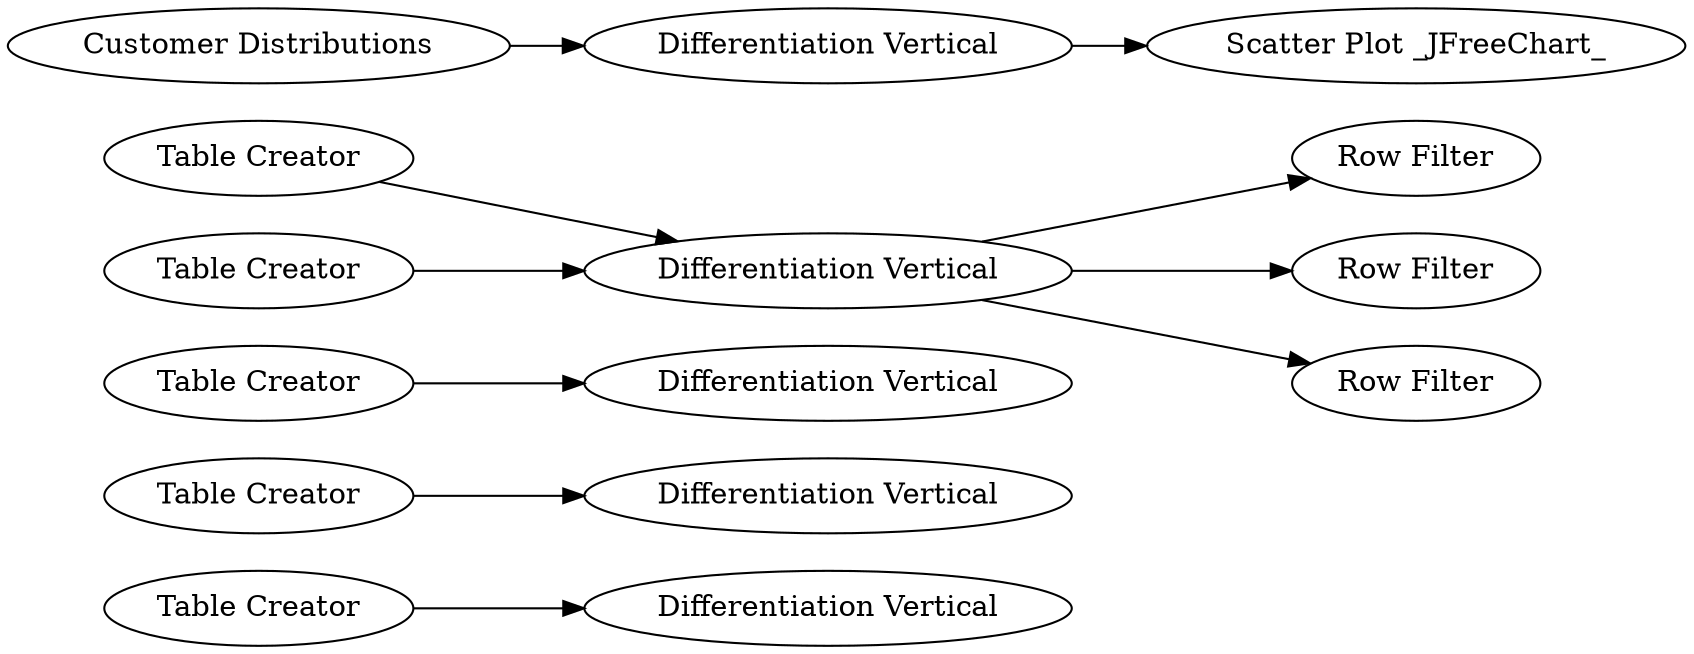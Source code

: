 digraph {
	1 [label="Differentiation Vertical"]
	2 [label="Table Creator"]
	3 [label="Differentiation Vertical"]
	4 [label="Table Creator"]
	5 [label="Differentiation Vertical"]
	6 [label="Table Creator"]
	7 [label="Table Creator"]
	8 [label="Differentiation Vertical"]
	9 [label="Table Creator"]
	10 [label="Row Filter"]
	11 [label="Row Filter"]
	12 [label="Row Filter"]
	13 [label="Customer Distributions"]
	14 [label="Differentiation Vertical"]
	16 [label="Scatter Plot _JFreeChart_"]
	2 -> 1
	4 -> 3
	6 -> 5
	7 -> 8
	8 -> 10
	8 -> 11
	8 -> 12
	9 -> 8
	13 -> 14
	14 -> 16
	rankdir=LR
}
